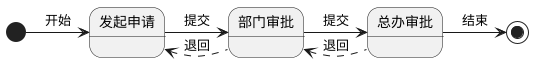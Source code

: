 @startuml
state 发起申请
state 部门审批
state 总办审批

[*] -right-> 发起申请 :开始
发起申请 -right-> 部门审批 :提交
部门审批 -right-> 总办审批 :提交
部门审批 -left[dashed]-> 发起申请 :退回
总办审批 -left[dashed]-> 部门审批 :退回

总办审批 -right-> [*] :结束
@enduml

